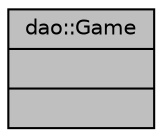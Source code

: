 digraph "dao::Game"
{
 // LATEX_PDF_SIZE
  edge [fontname="Helvetica",fontsize="10",labelfontname="Helvetica",labelfontsize="10"];
  node [fontname="Helvetica",fontsize="10",shape=record];
  Node1 [label="{dao::Game\n||}",height=0.2,width=0.4,color="black", fillcolor="grey75", style="filled", fontcolor="black",tooltip=" "];
}
